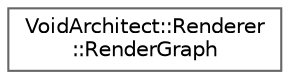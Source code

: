 digraph "Graphical Class Hierarchy"
{
 // LATEX_PDF_SIZE
  bgcolor="transparent";
  edge [fontname=Helvetica,fontsize=10,labelfontname=Helvetica,labelfontsize=10];
  node [fontname=Helvetica,fontsize=10,shape=box,height=0.2,width=0.4];
  rankdir="LR";
  Node0 [id="Node000000",label="VoidArchitect::Renderer\l::RenderGraph",height=0.2,width=0.4,color="grey40", fillcolor="white", style="filled",URL="$class_void_architect_1_1_renderer_1_1_render_graph.html",tooltip=" "];
}
